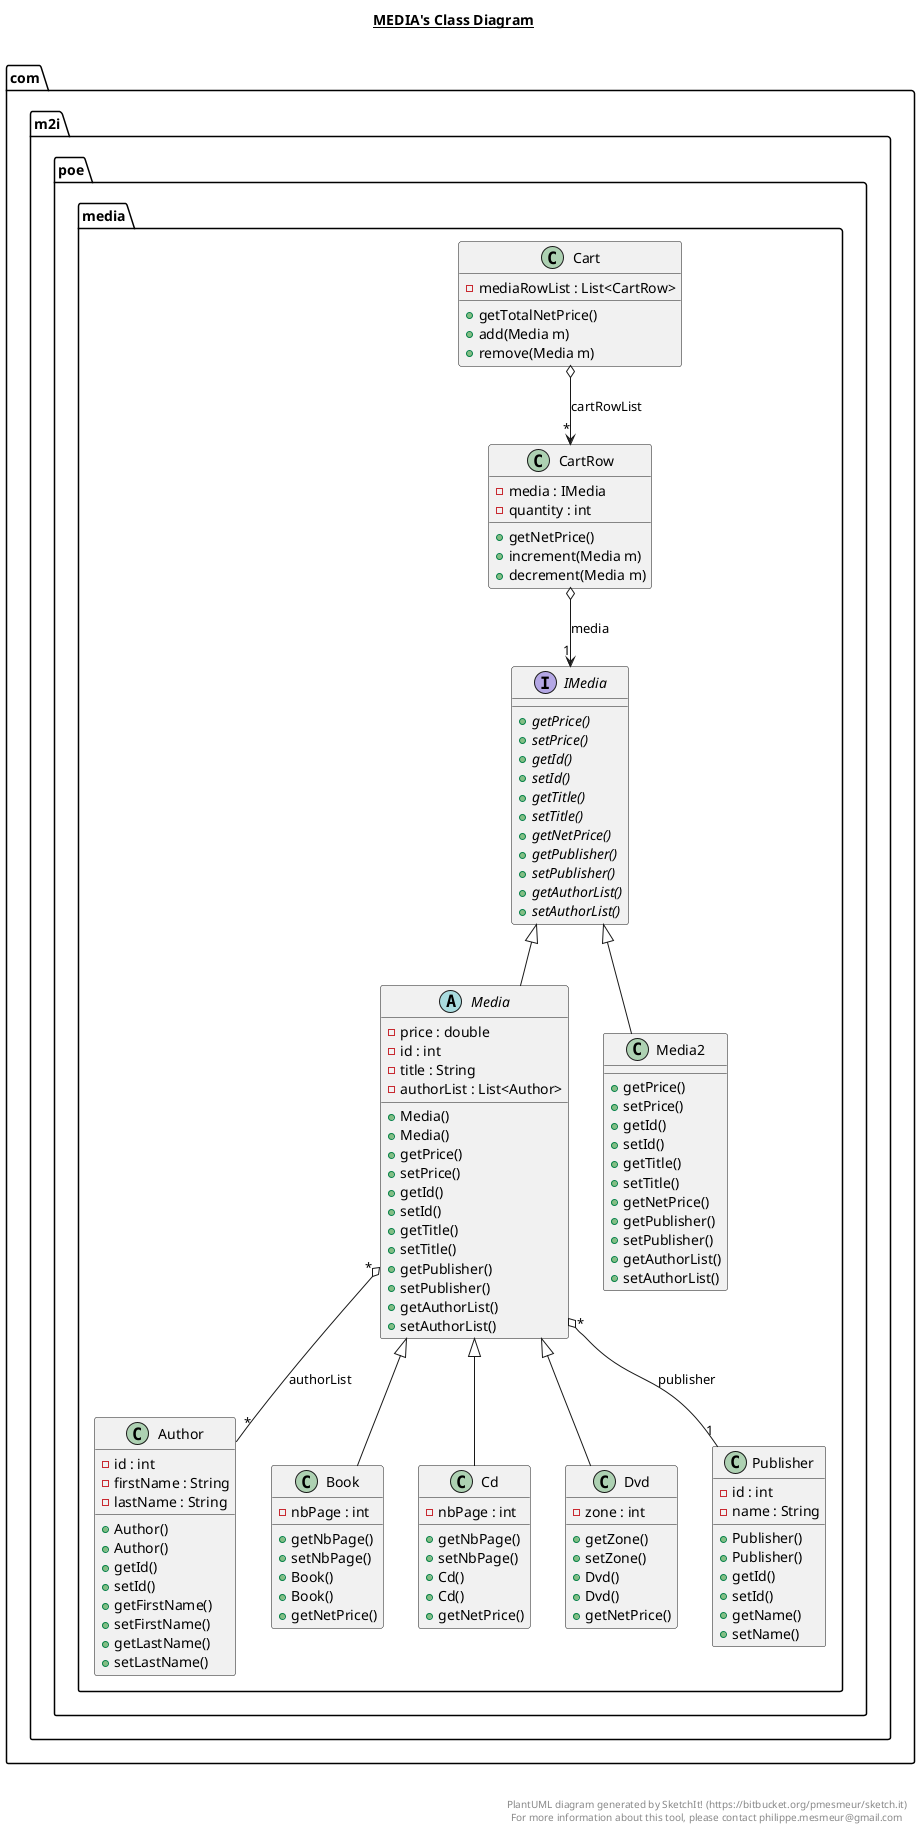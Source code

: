 @startuml

title __MEDIA's Class Diagram__\n

  package com.m2i.poe {
    package com.m2i.poe.media {
      class Author {
          - id : int
          - firstName : String
          - lastName : String
          + Author()
          + Author()
          + getId()
          + setId()
          + getFirstName()
          + setFirstName()
          + getLastName()
          + setLastName()
      }
    }
  }
  

  package com.m2i.poe {
    package com.m2i.poe.media {
      class Book {
          - nbPage : int
          + getNbPage()
          + setNbPage()
          + Book()
          + Book()
          + getNetPrice()
      }
    }
  }
  

  package com.m2i.poe {
    package com.m2i.poe.media {
      class Cart {
          - mediaRowList : List<CartRow>
          + getTotalNetPrice()
          + add(Media m)
          + remove(Media m)
      }
    }
  }

  package com.m2i.poe {
      package com.m2i.poe.media {
        class CartRow {
            - media : IMedia
            - quantity : int
            + getNetPrice()
            + increment(Media m)
            + decrement(Media m)
        }
      }
    }
  

  package com.m2i.poe {
    package com.m2i.poe.media {
      class Cd {
          - nbPage : int
          + getNbPage()
          + setNbPage()
          + Cd()
          + Cd()
          + getNetPrice()
      }
    }
  }
  

  package com.m2i.poe {
    package com.m2i.poe.media {
      class Dvd {
          - zone : int
          + getZone()
          + setZone()
          + Dvd()
          + Dvd()
          + getNetPrice()
      }
    }
  }
  

  package com.m2i.poe {
    package com.m2i.poe.media {
      interface IMedia {
          {abstract} + getPrice()
          {abstract} + setPrice()
          {abstract} + getId()
          {abstract} + setId()
          {abstract} + getTitle()
          {abstract} + setTitle()
          {abstract} + getNetPrice()
          {abstract} + getPublisher()
          {abstract} + setPublisher()
          {abstract} + getAuthorList()
          {abstract} + setAuthorList()
      }
    }
  }
  

  package com.m2i.poe {
    package com.m2i.poe.media {
      abstract class Media {
          - price : double
          - id : int
          - title : String
          - authorList : List<Author>
          + Media()
          + Media()
          + getPrice()
          + setPrice()
          + getId()
          + setId()
          + getTitle()
          + setTitle()
          + getPublisher()
          + setPublisher()
          + getAuthorList()
          + setAuthorList()
      }
    }
  }
  

  package com.m2i.poe {
    package com.m2i.poe.media {
      class Media2 {
          + getPrice()
          + setPrice()
          + getId()
          + setId()
          + getTitle()
          + setTitle()
          + getNetPrice()
          + getPublisher()
          + setPublisher()
          + getAuthorList()
          + setAuthorList()
      }
    }
  }
  


  package com.m2i.poe {
    package com.m2i.poe.media {
      class Publisher {
          - id : int
          - name : String
          + Publisher()
          + Publisher()
          + getId()
          + setId()
          + getName()
          + setName()
      }
    }
  }
  

  Book -up-|> Media
  Cd -up-|> Media
  Dvd -up-|> Media
  Media -up-|> IMedia
  Media "*" o-- "1" Publisher : publisher
  Media "*" o-- "*" Author : authorList
  Cart o--> "*" CartRow : cartRowList
  CartRow o--> "1" IMedia : media
  Media2 -up-|> IMedia


right footer


PlantUML diagram generated by SketchIt! (https://bitbucket.org/pmesmeur/sketch.it)
For more information about this tool, please contact philippe.mesmeur@gmail.com
endfooter

@enduml
